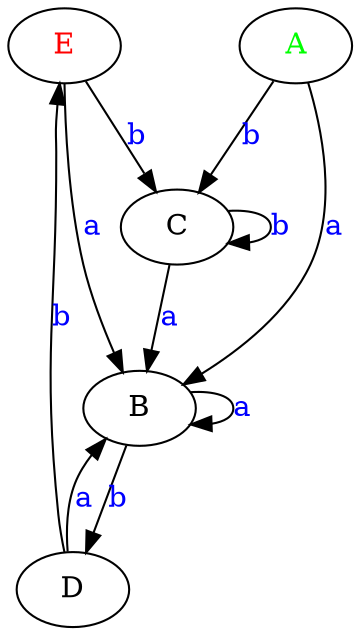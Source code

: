 digraph G {
	"E"->"B"[ label=<<font color="blue">a</font>> ];
	"B"->"B"[ label=<<font color="blue">a</font>> ];
	"B"->"D"[ label=<<font color="blue">b</font>> ];
	"D"->"B"[ label=<<font color="blue">a</font>> ];
	"C"->"B"[ label=<<font color="blue">a</font>> ];
	"E"->"C"[ label=<<font color="blue">b</font>> ];
	"D"->"E"[ label=<<font color="blue">b</font>> ];
	"A"->"C"[ label=<<font color="blue">b</font>> ];
	"C"->"C"[ label=<<font color="blue">b</font>> ];
	"A"->"B"[ label=<<font color="blue">a</font>> ];
	"A" [ label=<<font color="green">A</font>> ];
	"B";
	"C";
	"D";
	"E" [ label=<<font color="red">E</font>> ];

}
